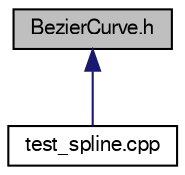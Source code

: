 digraph "BezierCurve.h"
{
  edge [fontname="FreeSans",fontsize="10",labelfontname="FreeSans",labelfontsize="10"];
  node [fontname="FreeSans",fontsize="10",shape=record];
  Node1 [label="BezierCurve.h",height=0.2,width=0.4,color="black", fillcolor="grey75", style="filled", fontcolor="black"];
  Node1 -> Node2 [dir="back",color="midnightblue",fontsize="10",style="solid",fontname="FreeSans"];
  Node2 [label="test_spline.cpp",height=0.2,width=0.4,color="black", fillcolor="white", style="filled",URL="$d4/d98/test__spline_8cpp.html"];
}
